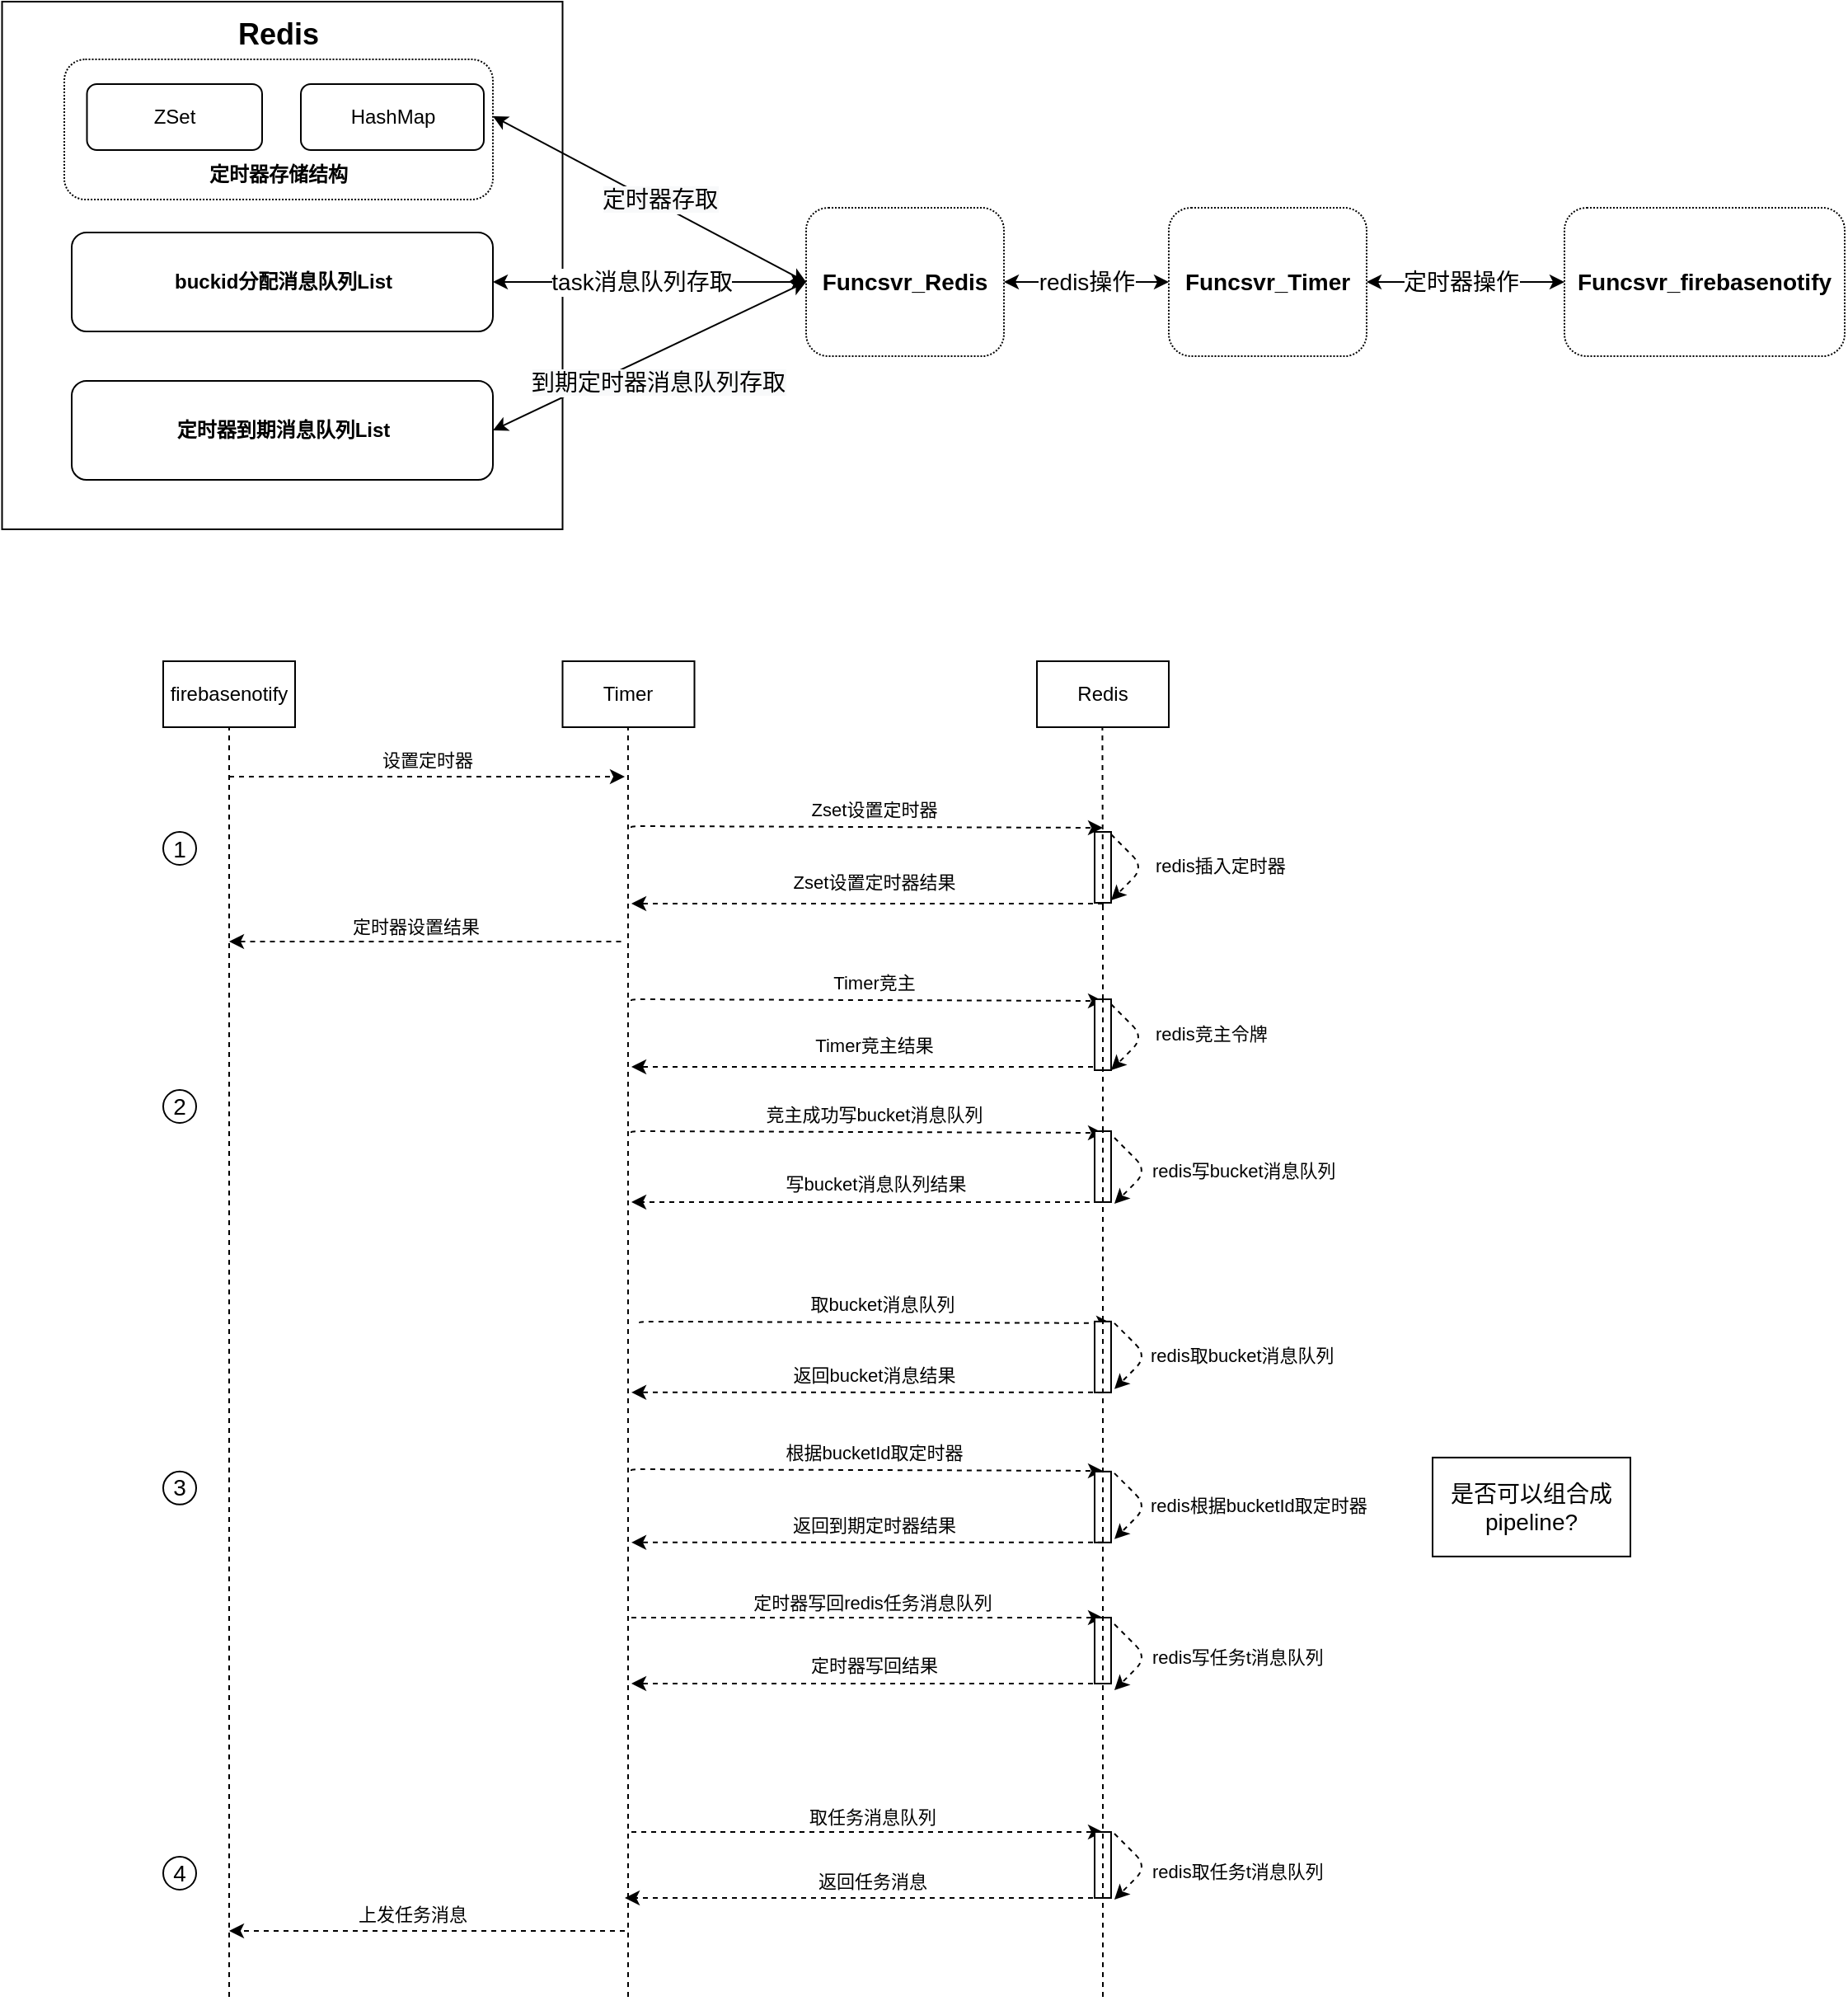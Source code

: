 <mxfile version="15.4.3" type="github" pages="4"><diagram id="rGBcGQrgIOmhusSkpEhY" name="Page-1"><mxGraphModel dx="1666" dy="2005" grid="1" gridSize="10" guides="1" tooltips="1" connect="1" arrows="1" fold="1" page="1" pageScale="1" pageWidth="827" pageHeight="1169" math="0" shadow="0"><root><mxCell id="0"/><mxCell id="1" parent="0"/><mxCell id="j9WpY-2XVAiYxq_LJWDv-1" value="" style="rounded=0;whiteSpace=wrap;html=1;" vertex="1" parent="1"><mxGeometry x="695" y="443.5" width="10" height="43" as="geometry"/></mxCell><mxCell id="TzOcwmSmpLNL7cRONvy3-11" style="edgeStyle=none;rounded=0;orthogonalLoop=1;jettySize=auto;html=1;exitX=1;exitY=0.5;exitDx=0;exitDy=0;fontSize=14;startArrow=classic;startFill=1;strokeWidth=1;" edge="1" parent="1" source="k5ek-Dyfz73bsxwR2uP5-25" target="ZYKwngdqUfYdTMZEAyLj-9"><mxGeometry relative="1" as="geometry"/></mxCell><mxCell id="TzOcwmSmpLNL7cRONvy3-13" value="定时器操作" style="edgeLabel;html=1;align=center;verticalAlign=middle;resizable=0;points=[];fontSize=14;" vertex="1" connectable="0" parent="TzOcwmSmpLNL7cRONvy3-11"><mxGeometry x="-0.287" y="3" relative="1" as="geometry"><mxPoint x="14" y="3" as="offset"/></mxGeometry></mxCell><mxCell id="k5ek-Dyfz73bsxwR2uP5-25" value="&lt;b&gt;&lt;font style=&quot;font-size: 14px&quot;&gt;Funcsvr_Timer&lt;/font&gt;&lt;/b&gt;" style="rounded=1;whiteSpace=wrap;html=1;dashed=1;dashPattern=1 1;align=center;" parent="1" vertex="1"><mxGeometry x="740" y="65" width="120" height="90" as="geometry"/></mxCell><mxCell id="k5ek-Dyfz73bsxwR2uP5-2" value="" style="rounded=0;whiteSpace=wrap;html=1;" parent="1" vertex="1"><mxGeometry x="32.25" y="-60" width="340" height="320" as="geometry"/></mxCell><mxCell id="k5ek-Dyfz73bsxwR2uP5-13" value="" style="rounded=1;whiteSpace=wrap;html=1;dashed=1;dashPattern=1 1;" parent="1" vertex="1"><mxGeometry x="70" y="-25" width="260" height="85" as="geometry"/></mxCell><mxCell id="C6_V7AmvbbiP25uf1EMG-6" value="ZSet" style="rounded=1;whiteSpace=wrap;html=1;" parent="1" vertex="1"><mxGeometry x="83.75" y="-10" width="106.25" height="40" as="geometry"/></mxCell><mxCell id="ZYKwngdqUfYdTMZEAyLj-2" value="&lt;b&gt;&lt;font style=&quot;font-size: 18px&quot;&gt;Redis&lt;/font&gt;&lt;/b&gt;" style="text;html=1;strokeColor=none;fillColor=none;align=center;verticalAlign=middle;whiteSpace=wrap;rounded=0;" vertex="1" parent="1"><mxGeometry x="170" y="-55" width="60" height="30" as="geometry"/></mxCell><mxCell id="ZYKwngdqUfYdTMZEAyLj-3" value="HashMap" style="rounded=1;whiteSpace=wrap;html=1;" vertex="1" parent="1"><mxGeometry x="213.5" y="-10" width="111" height="40" as="geometry"/></mxCell><mxCell id="TzOcwmSmpLNL7cRONvy3-5" style="edgeStyle=none;rounded=0;orthogonalLoop=1;jettySize=auto;html=1;exitX=1;exitY=0.5;exitDx=0;exitDy=0;entryX=0;entryY=0.5;entryDx=0;entryDy=0;fontSize=14;startArrow=classic;startFill=1;strokeWidth=1;" edge="1" parent="1" source="ZYKwngdqUfYdTMZEAyLj-4" target="ZYKwngdqUfYdTMZEAyLj-8"><mxGeometry relative="1" as="geometry"/></mxCell><mxCell id="TzOcwmSmpLNL7cRONvy3-6" value="task消息队列存取" style="edgeLabel;html=1;align=center;verticalAlign=middle;resizable=0;points=[];fontSize=14;" vertex="1" connectable="0" parent="TzOcwmSmpLNL7cRONvy3-5"><mxGeometry x="-0.147" y="-2" relative="1" as="geometry"><mxPoint x="9" y="-2" as="offset"/></mxGeometry></mxCell><mxCell id="ZYKwngdqUfYdTMZEAyLj-4" value="&lt;b&gt;buckid分配消息队列List&lt;/b&gt;" style="rounded=1;whiteSpace=wrap;html=1;" vertex="1" parent="1"><mxGeometry x="74.5" y="80" width="255.5" height="60" as="geometry"/></mxCell><mxCell id="ZYKwngdqUfYdTMZEAyLj-5" value="&lt;b&gt;定时器到期消息队列List&lt;/b&gt;" style="rounded=1;whiteSpace=wrap;html=1;" vertex="1" parent="1"><mxGeometry x="74.5" y="170" width="255.5" height="60" as="geometry"/></mxCell><mxCell id="ZYKwngdqUfYdTMZEAyLj-7" value="&lt;b&gt;定时器存储结构&lt;/b&gt;" style="text;html=1;strokeColor=none;fillColor=none;align=center;verticalAlign=middle;whiteSpace=wrap;rounded=0;" vertex="1" parent="1"><mxGeometry x="150" y="30" width="100" height="30" as="geometry"/></mxCell><mxCell id="TzOcwmSmpLNL7cRONvy3-10" value="" style="edgeStyle=none;rounded=0;orthogonalLoop=1;jettySize=auto;html=1;fontSize=14;startArrow=classic;startFill=1;strokeWidth=1;" edge="1" parent="1" source="ZYKwngdqUfYdTMZEAyLj-8" target="k5ek-Dyfz73bsxwR2uP5-25"><mxGeometry relative="1" as="geometry"/></mxCell><mxCell id="TzOcwmSmpLNL7cRONvy3-12" value="redis操作" style="edgeLabel;html=1;align=center;verticalAlign=middle;resizable=0;points=[];fontSize=14;" vertex="1" connectable="0" parent="TzOcwmSmpLNL7cRONvy3-10"><mxGeometry x="-0.237" y="-3" relative="1" as="geometry"><mxPoint x="12" y="-3" as="offset"/></mxGeometry></mxCell><mxCell id="ZYKwngdqUfYdTMZEAyLj-8" value="&lt;b&gt;&lt;font style=&quot;font-size: 14px&quot;&gt;Funcsvr_Redis&lt;/font&gt;&lt;/b&gt;" style="rounded=1;whiteSpace=wrap;html=1;dashed=1;dashPattern=1 1;align=center;" vertex="1" parent="1"><mxGeometry x="520" y="65" width="120" height="90" as="geometry"/></mxCell><mxCell id="ZYKwngdqUfYdTMZEAyLj-9" value="&lt;b&gt;&lt;font style=&quot;font-size: 14px&quot;&gt;&lt;font&gt;Funcsvr_&lt;/font&gt;firebasenotify&lt;/font&gt;&lt;/b&gt;" style="rounded=1;whiteSpace=wrap;html=1;dashed=1;dashPattern=1 1;align=center;" vertex="1" parent="1"><mxGeometry x="980" y="65" width="170" height="90" as="geometry"/></mxCell><mxCell id="TzOcwmSmpLNL7cRONvy3-1" value="" style="endArrow=classic;html=1;entryX=0;entryY=0.5;entryDx=0;entryDy=0;startArrow=classic;startFill=1;" edge="1" parent="1" target="ZYKwngdqUfYdTMZEAyLj-8"><mxGeometry width="50" height="50" relative="1" as="geometry"><mxPoint x="330" y="9.5" as="sourcePoint"/><mxPoint x="510" y="9.5" as="targetPoint"/></mxGeometry></mxCell><mxCell id="TzOcwmSmpLNL7cRONvy3-4" value="&lt;span style=&quot;background-color: rgb(248 , 249 , 250)&quot;&gt;定时器存取&lt;/span&gt;" style="edgeLabel;html=1;align=center;verticalAlign=middle;resizable=0;points=[];fontSize=14;" vertex="1" connectable="0" parent="TzOcwmSmpLNL7cRONvy3-1"><mxGeometry x="0.125" relative="1" as="geometry"><mxPoint x="-6" y="-6" as="offset"/></mxGeometry></mxCell><mxCell id="TzOcwmSmpLNL7cRONvy3-8" value="" style="endArrow=classic;html=1;entryX=0;entryY=0.5;entryDx=0;entryDy=0;startArrow=classic;startFill=1;" edge="1" parent="1" target="ZYKwngdqUfYdTMZEAyLj-8"><mxGeometry width="50" height="50" relative="1" as="geometry"><mxPoint x="330" y="200.0" as="sourcePoint"/><mxPoint x="520" y="300.5" as="targetPoint"/></mxGeometry></mxCell><mxCell id="TzOcwmSmpLNL7cRONvy3-9" value="&lt;span style=&quot;background-color: rgb(248 , 249 , 250)&quot;&gt;到期定时器消息队列存取&lt;/span&gt;" style="edgeLabel;html=1;align=center;verticalAlign=middle;resizable=0;points=[];fontSize=14;" vertex="1" connectable="0" parent="TzOcwmSmpLNL7cRONvy3-8"><mxGeometry x="0.125" relative="1" as="geometry"><mxPoint x="-7" y="21" as="offset"/></mxGeometry></mxCell><mxCell id="j9WpY-2XVAiYxq_LJWDv-2" value="firebasenotify" style="rounded=0;whiteSpace=wrap;html=1;" vertex="1" parent="1"><mxGeometry x="130" y="340" width="80" height="40" as="geometry"/></mxCell><mxCell id="j9WpY-2XVAiYxq_LJWDv-3" value="" style="endArrow=none;dashed=1;html=1;entryX=0.5;entryY=1;entryDx=0;entryDy=0;" edge="1" parent="1" target="j9WpY-2XVAiYxq_LJWDv-2"><mxGeometry width="50" height="50" relative="1" as="geometry"><mxPoint x="170" y="1150" as="sourcePoint"/><mxPoint x="180" y="450" as="targetPoint"/></mxGeometry></mxCell><mxCell id="j9WpY-2XVAiYxq_LJWDv-4" value="Timer" style="rounded=0;whiteSpace=wrap;html=1;" vertex="1" parent="1"><mxGeometry x="372.25" y="340" width="80" height="40" as="geometry"/></mxCell><mxCell id="j9WpY-2XVAiYxq_LJWDv-5" value="Redis" style="rounded=0;whiteSpace=wrap;html=1;" vertex="1" parent="1"><mxGeometry x="660" y="340" width="80" height="40" as="geometry"/></mxCell><mxCell id="j9WpY-2XVAiYxq_LJWDv-8" value="" style="endArrow=none;dashed=1;html=1;entryX=0.5;entryY=1;entryDx=0;entryDy=0;" edge="1" parent="1"><mxGeometry width="50" height="50" relative="1" as="geometry"><mxPoint x="412" y="1150" as="sourcePoint"/><mxPoint x="411.96" y="380" as="targetPoint"/></mxGeometry></mxCell><mxCell id="j9WpY-2XVAiYxq_LJWDv-9" value="" style="endArrow=none;dashed=1;html=1;entryX=0.5;entryY=1;entryDx=0;entryDy=0;startArrow=none;" edge="1" parent="1"><mxGeometry width="50" height="50" relative="1" as="geometry"><mxPoint x="700" y="490" as="sourcePoint"/><mxPoint x="699.71" y="380" as="targetPoint"/></mxGeometry></mxCell><mxCell id="j9WpY-2XVAiYxq_LJWDv-13" value="" style="endArrow=classic;html=1;dashed=1;" edge="1" parent="1"><mxGeometry width="50" height="50" relative="1" as="geometry"><mxPoint x="170" y="410" as="sourcePoint"/><mxPoint x="410" y="410" as="targetPoint"/></mxGeometry></mxCell><mxCell id="j9WpY-2XVAiYxq_LJWDv-14" value="设置定时器" style="edgeLabel;html=1;align=center;verticalAlign=middle;resizable=0;points=[];" vertex="1" connectable="0" parent="j9WpY-2XVAiYxq_LJWDv-13"><mxGeometry x="0.138" y="-1" relative="1" as="geometry"><mxPoint x="-17" y="-11" as="offset"/></mxGeometry></mxCell><mxCell id="j9WpY-2XVAiYxq_LJWDv-15" value="" style="endArrow=classic;html=1;dashed=1;" edge="1" parent="1"><mxGeometry width="50" height="50" relative="1" as="geometry"><mxPoint x="414" y="441" as="sourcePoint"/><mxPoint x="700" y="441" as="targetPoint"/><Array as="points"><mxPoint x="414" y="440"/></Array></mxGeometry></mxCell><mxCell id="j9WpY-2XVAiYxq_LJWDv-16" value="Zset设置定时器" style="edgeLabel;html=1;align=center;verticalAlign=middle;resizable=0;points=[];" vertex="1" connectable="0" parent="j9WpY-2XVAiYxq_LJWDv-15"><mxGeometry x="0.138" y="-1" relative="1" as="geometry"><mxPoint x="-16" y="-12" as="offset"/></mxGeometry></mxCell><mxCell id="j9WpY-2XVAiYxq_LJWDv-27" value="" style="endArrow=classic;html=1;dashed=1;" edge="1" parent="1"><mxGeometry width="50" height="50" relative="1" as="geometry"><mxPoint x="407.75" y="510" as="sourcePoint"/><mxPoint x="170" y="510" as="targetPoint"/></mxGeometry></mxCell><mxCell id="j9WpY-2XVAiYxq_LJWDv-28" value="&lt;div style=&quot;text-align: center&quot;&gt;&lt;font face=&quot;helvetica&quot;&gt;&lt;span style=&quot;font-size: 11px ; background-color: rgb(255 , 255 , 255)&quot;&gt;定时器设置结果&lt;/span&gt;&lt;/font&gt;&lt;/div&gt;" style="text;whiteSpace=wrap;html=1;" vertex="1" parent="1"><mxGeometry x="243" y="487" width="120" height="20" as="geometry"/></mxCell><mxCell id="j9WpY-2XVAiYxq_LJWDv-29" value="" style="endArrow=classic;html=1;dashed=1;" edge="1" parent="1"><mxGeometry width="50" height="50" relative="1" as="geometry"><mxPoint x="705" y="445" as="sourcePoint"/><mxPoint x="705" y="485" as="targetPoint"/><Array as="points"><mxPoint x="725" y="465"/></Array></mxGeometry></mxCell><mxCell id="j9WpY-2XVAiYxq_LJWDv-30" value="&lt;div style=&quot;text-align: center&quot;&gt;&lt;font face=&quot;helvetica&quot;&gt;&lt;span style=&quot;font-size: 11px ; background-color: rgb(255 , 255 , 255)&quot;&gt;redis插入定时器&lt;/span&gt;&lt;/font&gt;&lt;/div&gt;" style="text;whiteSpace=wrap;html=1;" vertex="1" parent="1"><mxGeometry x="730" y="450" width="120" height="30" as="geometry"/></mxCell><mxCell id="j9WpY-2XVAiYxq_LJWDv-42" value="" style="endArrow=classic;html=1;dashed=1;" edge="1" parent="1"><mxGeometry width="50" height="50" relative="1" as="geometry"><mxPoint x="700" y="487" as="sourcePoint"/><mxPoint x="414" y="487" as="targetPoint"/><Array as="points"/></mxGeometry></mxCell><mxCell id="j9WpY-2XVAiYxq_LJWDv-43" value="Zset设置定时器结果" style="edgeLabel;html=1;align=center;verticalAlign=middle;resizable=0;points=[];" vertex="1" connectable="0" parent="j9WpY-2XVAiYxq_LJWDv-42"><mxGeometry x="0.138" y="-1" relative="1" as="geometry"><mxPoint x="23" y="-12" as="offset"/></mxGeometry></mxCell><mxCell id="j9WpY-2XVAiYxq_LJWDv-46" value="" style="endArrow=none;dashed=1;html=1;entryX=0.5;entryY=1;entryDx=0;entryDy=0;startArrow=none;" edge="1" parent="1" source="j9WpY-2XVAiYxq_LJWDv-54" target="j9WpY-2XVAiYxq_LJWDv-1"><mxGeometry width="50" height="50" relative="1" as="geometry"><mxPoint x="700" y="920" as="sourcePoint"/><mxPoint x="699.71" y="380" as="targetPoint"/></mxGeometry></mxCell><mxCell id="j9WpY-2XVAiYxq_LJWDv-47" value="" style="endArrow=classic;html=1;dashed=1;" edge="1" parent="1"><mxGeometry width="50" height="50" relative="1" as="geometry"><mxPoint x="414" y="546" as="sourcePoint"/><mxPoint x="700" y="546" as="targetPoint"/><Array as="points"><mxPoint x="414" y="545"/></Array></mxGeometry></mxCell><mxCell id="j9WpY-2XVAiYxq_LJWDv-48" value="Timer竞主" style="edgeLabel;html=1;align=center;verticalAlign=middle;resizable=0;points=[];" vertex="1" connectable="0" parent="j9WpY-2XVAiYxq_LJWDv-47"><mxGeometry x="0.138" y="-1" relative="1" as="geometry"><mxPoint x="-16" y="-12" as="offset"/></mxGeometry></mxCell><mxCell id="j9WpY-2XVAiYxq_LJWDv-50" value="1" style="ellipse;whiteSpace=wrap;html=1;aspect=fixed;fontSize=14;align=center;" vertex="1" parent="1"><mxGeometry x="130" y="443.5" width="20" height="20" as="geometry"/></mxCell><mxCell id="j9WpY-2XVAiYxq_LJWDv-51" value="2" style="ellipse;whiteSpace=wrap;html=1;aspect=fixed;fontSize=14;align=center;" vertex="1" parent="1"><mxGeometry x="130" y="600" width="20" height="20" as="geometry"/></mxCell><mxCell id="j9WpY-2XVAiYxq_LJWDv-52" value="" style="endArrow=classic;html=1;dashed=1;" edge="1" parent="1"><mxGeometry width="50" height="50" relative="1" as="geometry"><mxPoint x="700" y="586" as="sourcePoint"/><mxPoint x="414" y="586" as="targetPoint"/><Array as="points"/></mxGeometry></mxCell><mxCell id="j9WpY-2XVAiYxq_LJWDv-53" value="Timer竞主结果" style="edgeLabel;html=1;align=center;verticalAlign=middle;resizable=0;points=[];" vertex="1" connectable="0" parent="j9WpY-2XVAiYxq_LJWDv-52"><mxGeometry x="0.138" y="-1" relative="1" as="geometry"><mxPoint x="23" y="-12" as="offset"/></mxGeometry></mxCell><mxCell id="j9WpY-2XVAiYxq_LJWDv-54" value="" style="rounded=0;whiteSpace=wrap;html=1;" vertex="1" parent="1"><mxGeometry x="695" y="545" width="10" height="43" as="geometry"/></mxCell><mxCell id="j9WpY-2XVAiYxq_LJWDv-55" value="" style="endArrow=none;dashed=1;html=1;entryX=0.5;entryY=0;entryDx=0;entryDy=0;startArrow=none;" edge="1" parent="1" source="j9WpY-2XVAiYxq_LJWDv-62" target="j9WpY-2XVAiYxq_LJWDv-54"><mxGeometry width="50" height="50" relative="1" as="geometry"><mxPoint x="700" y="895" as="sourcePoint"/><mxPoint x="700" y="461.5" as="targetPoint"/></mxGeometry></mxCell><mxCell id="j9WpY-2XVAiYxq_LJWDv-56" value="" style="endArrow=classic;html=1;dashed=1;" edge="1" parent="1"><mxGeometry width="50" height="50" relative="1" as="geometry"><mxPoint x="705" y="548" as="sourcePoint"/><mxPoint x="705" y="588" as="targetPoint"/><Array as="points"><mxPoint x="725" y="568"/></Array></mxGeometry></mxCell><mxCell id="j9WpY-2XVAiYxq_LJWDv-57" value="&lt;div style=&quot;text-align: center&quot;&gt;&lt;font face=&quot;helvetica&quot;&gt;&lt;span style=&quot;font-size: 11px ; background-color: rgb(255 , 255 , 255)&quot;&gt;redis竞主令牌&lt;/span&gt;&lt;/font&gt;&lt;/div&gt;" style="text;whiteSpace=wrap;html=1;" vertex="1" parent="1"><mxGeometry x="730" y="551.5" width="120" height="30" as="geometry"/></mxCell><mxCell id="j9WpY-2XVAiYxq_LJWDv-58" value="" style="endArrow=classic;html=1;dashed=1;" edge="1" parent="1"><mxGeometry width="50" height="50" relative="1" as="geometry"><mxPoint x="414" y="626" as="sourcePoint"/><mxPoint x="700" y="626" as="targetPoint"/><Array as="points"><mxPoint x="414" y="625"/></Array></mxGeometry></mxCell><mxCell id="j9WpY-2XVAiYxq_LJWDv-59" value="竞主成功写bucket消息队列" style="edgeLabel;html=1;align=center;verticalAlign=middle;resizable=0;points=[];" vertex="1" connectable="0" parent="j9WpY-2XVAiYxq_LJWDv-58"><mxGeometry x="0.138" y="-1" relative="1" as="geometry"><mxPoint x="-16" y="-12" as="offset"/></mxGeometry></mxCell><mxCell id="j9WpY-2XVAiYxq_LJWDv-60" value="" style="endArrow=classic;html=1;dashed=1;" edge="1" parent="1"><mxGeometry width="50" height="50" relative="1" as="geometry"><mxPoint x="704" y="668" as="sourcePoint"/><mxPoint x="414" y="668" as="targetPoint"/><Array as="points"/></mxGeometry></mxCell><mxCell id="j9WpY-2XVAiYxq_LJWDv-61" value="写bucket消息队列结果" style="edgeLabel;html=1;align=center;verticalAlign=middle;resizable=0;points=[];" vertex="1" connectable="0" parent="j9WpY-2XVAiYxq_LJWDv-60"><mxGeometry x="0.138" y="-1" relative="1" as="geometry"><mxPoint x="23" y="-10" as="offset"/></mxGeometry></mxCell><mxCell id="j9WpY-2XVAiYxq_LJWDv-62" value="" style="rounded=0;whiteSpace=wrap;html=1;" vertex="1" parent="1"><mxGeometry x="695" y="625" width="10" height="43" as="geometry"/></mxCell><mxCell id="j9WpY-2XVAiYxq_LJWDv-63" value="" style="endArrow=none;dashed=1;html=1;entryX=0.5;entryY=0;entryDx=0;entryDy=0;startArrow=none;" edge="1" parent="1" target="j9WpY-2XVAiYxq_LJWDv-62"><mxGeometry width="50" height="50" relative="1" as="geometry"><mxPoint x="700" y="740" as="sourcePoint"/><mxPoint x="700" y="570" as="targetPoint"/></mxGeometry></mxCell><mxCell id="j9WpY-2XVAiYxq_LJWDv-64" value="" style="endArrow=classic;html=1;dashed=1;" edge="1" parent="1"><mxGeometry width="50" height="50" relative="1" as="geometry"><mxPoint x="707" y="629" as="sourcePoint"/><mxPoint x="707" y="669" as="targetPoint"/><Array as="points"><mxPoint x="727" y="649"/></Array></mxGeometry></mxCell><mxCell id="j9WpY-2XVAiYxq_LJWDv-65" value="&lt;div style=&quot;text-align: center&quot;&gt;&lt;font face=&quot;helvetica&quot;&gt;&lt;span style=&quot;font-size: 11px ; background-color: rgb(255 , 255 , 255)&quot;&gt;redis写bucket消息队列&lt;/span&gt;&lt;/font&gt;&lt;/div&gt;" style="text;whiteSpace=wrap;html=1;" vertex="1" parent="1"><mxGeometry x="728" y="635" width="180" height="30" as="geometry"/></mxCell><mxCell id="j9WpY-2XVAiYxq_LJWDv-69" value="" style="endArrow=classic;html=1;dashed=1;" edge="1" parent="1"><mxGeometry width="50" height="50" relative="1" as="geometry"><mxPoint x="419" y="741.43" as="sourcePoint"/><mxPoint x="705" y="741.43" as="targetPoint"/><Array as="points"><mxPoint x="419" y="740.43"/></Array></mxGeometry></mxCell><mxCell id="j9WpY-2XVAiYxq_LJWDv-70" value="取bucket消息队列" style="edgeLabel;html=1;align=center;verticalAlign=middle;resizable=0;points=[];" vertex="1" connectable="0" parent="j9WpY-2XVAiYxq_LJWDv-69"><mxGeometry x="0.138" y="-1" relative="1" as="geometry"><mxPoint x="-16" y="-12" as="offset"/></mxGeometry></mxCell><mxCell id="j9WpY-2XVAiYxq_LJWDv-71" value="" style="endArrow=classic;html=1;dashed=1;" edge="1" parent="1"><mxGeometry width="50" height="50" relative="1" as="geometry"><mxPoint x="700" y="783.43" as="sourcePoint"/><mxPoint x="414" y="783.43" as="targetPoint"/><Array as="points"/></mxGeometry></mxCell><mxCell id="j9WpY-2XVAiYxq_LJWDv-72" value="返回bucket消息结果" style="edgeLabel;html=1;align=center;verticalAlign=middle;resizable=0;points=[];" vertex="1" connectable="0" parent="j9WpY-2XVAiYxq_LJWDv-71"><mxGeometry x="0.138" y="-1" relative="1" as="geometry"><mxPoint x="23" y="-10" as="offset"/></mxGeometry></mxCell><mxCell id="j9WpY-2XVAiYxq_LJWDv-73" value="" style="rounded=0;whiteSpace=wrap;html=1;" vertex="1" parent="1"><mxGeometry x="695" y="740.43" width="10" height="43" as="geometry"/></mxCell><mxCell id="j9WpY-2XVAiYxq_LJWDv-75" value="" style="endArrow=classic;html=1;dashed=1;" edge="1" parent="1"><mxGeometry width="50" height="50" relative="1" as="geometry"><mxPoint x="707" y="741.43" as="sourcePoint"/><mxPoint x="707" y="781.43" as="targetPoint"/><Array as="points"><mxPoint x="727" y="761.43"/></Array></mxGeometry></mxCell><mxCell id="j9WpY-2XVAiYxq_LJWDv-76" value="&lt;div style=&quot;text-align: center&quot;&gt;&lt;font face=&quot;helvetica&quot;&gt;&lt;span style=&quot;font-size: 11px ; background-color: rgb(255 , 255 , 255)&quot;&gt;redis取bucket消息队列&lt;/span&gt;&lt;/font&gt;&lt;/div&gt;" style="text;whiteSpace=wrap;html=1;" vertex="1" parent="1"><mxGeometry x="727" y="746.93" width="180" height="30" as="geometry"/></mxCell><mxCell id="j9WpY-2XVAiYxq_LJWDv-77" value="" style="endArrow=classic;html=1;dashed=1;" edge="1" parent="1"><mxGeometry width="50" height="50" relative="1" as="geometry"><mxPoint x="414" y="831.0" as="sourcePoint"/><mxPoint x="700" y="831.0" as="targetPoint"/><Array as="points"><mxPoint x="414" y="830"/></Array></mxGeometry></mxCell><mxCell id="j9WpY-2XVAiYxq_LJWDv-78" value="根据bucketId取定时器" style="edgeLabel;html=1;align=center;verticalAlign=middle;resizable=0;points=[];" vertex="1" connectable="0" parent="j9WpY-2XVAiYxq_LJWDv-77"><mxGeometry x="0.138" y="-1" relative="1" as="geometry"><mxPoint x="-16" y="-12" as="offset"/></mxGeometry></mxCell><mxCell id="j9WpY-2XVAiYxq_LJWDv-79" value="" style="rounded=0;whiteSpace=wrap;html=1;" vertex="1" parent="1"><mxGeometry x="695" y="831.43" width="10" height="43" as="geometry"/></mxCell><mxCell id="j9WpY-2XVAiYxq_LJWDv-80" value="" style="endArrow=classic;html=1;dashed=1;" edge="1" parent="1"><mxGeometry width="50" height="50" relative="1" as="geometry"><mxPoint x="707" y="832.43" as="sourcePoint"/><mxPoint x="707" y="872.43" as="targetPoint"/><Array as="points"><mxPoint x="727" y="852.43"/></Array></mxGeometry></mxCell><mxCell id="j9WpY-2XVAiYxq_LJWDv-81" value="&lt;div style=&quot;text-align: center&quot;&gt;&lt;font face=&quot;helvetica&quot;&gt;&lt;span style=&quot;font-size: 11px ; background-color: rgb(255 , 255 , 255)&quot;&gt;redis根据bucketId取定时器&lt;/span&gt;&lt;/font&gt;&lt;/div&gt;" style="text;whiteSpace=wrap;html=1;" vertex="1" parent="1"><mxGeometry x="727" y="837.93" width="180" height="30" as="geometry"/></mxCell><mxCell id="j9WpY-2XVAiYxq_LJWDv-82" value="" style="endArrow=classic;html=1;dashed=1;" edge="1" parent="1"><mxGeometry width="50" height="50" relative="1" as="geometry"><mxPoint x="700" y="874.43" as="sourcePoint"/><mxPoint x="414" y="874.43" as="targetPoint"/><Array as="points"/></mxGeometry></mxCell><mxCell id="j9WpY-2XVAiYxq_LJWDv-83" value="返回到期定时器结果" style="edgeLabel;html=1;align=center;verticalAlign=middle;resizable=0;points=[];" vertex="1" connectable="0" parent="j9WpY-2XVAiYxq_LJWDv-82"><mxGeometry x="0.138" y="-1" relative="1" as="geometry"><mxPoint x="23" y="-10" as="offset"/></mxGeometry></mxCell><mxCell id="j9WpY-2XVAiYxq_LJWDv-84" value="" style="endArrow=classic;html=1;dashed=1;" edge="1" parent="1"><mxGeometry width="50" height="50" relative="1" as="geometry"><mxPoint x="414" y="920" as="sourcePoint"/><mxPoint x="700" y="920" as="targetPoint"/><Array as="points"/></mxGeometry></mxCell><mxCell id="j9WpY-2XVAiYxq_LJWDv-85" value="定时器写回redis任务消息队列" style="edgeLabel;html=1;align=center;verticalAlign=middle;resizable=0;points=[];" vertex="1" connectable="0" parent="j9WpY-2XVAiYxq_LJWDv-84"><mxGeometry x="0.138" y="-1" relative="1" as="geometry"><mxPoint x="-17" y="-10" as="offset"/></mxGeometry></mxCell><mxCell id="j9WpY-2XVAiYxq_LJWDv-86" value="" style="endArrow=classic;html=1;dashed=1;" edge="1" parent="1"><mxGeometry width="50" height="50" relative="1" as="geometry"><mxPoint x="700" y="960" as="sourcePoint"/><mxPoint x="414" y="960" as="targetPoint"/><Array as="points"/></mxGeometry></mxCell><mxCell id="j9WpY-2XVAiYxq_LJWDv-87" value="定时器写回结果" style="edgeLabel;html=1;align=center;verticalAlign=middle;resizable=0;points=[];" vertex="1" connectable="0" parent="j9WpY-2XVAiYxq_LJWDv-86"><mxGeometry x="0.138" y="-1" relative="1" as="geometry"><mxPoint x="23" y="-10" as="offset"/></mxGeometry></mxCell><mxCell id="j9WpY-2XVAiYxq_LJWDv-88" value="" style="rounded=0;whiteSpace=wrap;html=1;" vertex="1" parent="1"><mxGeometry x="695" y="920" width="10" height="40" as="geometry"/></mxCell><mxCell id="j9WpY-2XVAiYxq_LJWDv-89" value="" style="endArrow=classic;html=1;dashed=1;" edge="1" parent="1"><mxGeometry width="50" height="50" relative="1" as="geometry"><mxPoint x="707" y="924" as="sourcePoint"/><mxPoint x="707" y="964" as="targetPoint"/><Array as="points"><mxPoint x="727" y="944"/></Array></mxGeometry></mxCell><mxCell id="j9WpY-2XVAiYxq_LJWDv-90" value="&lt;div style=&quot;text-align: center&quot;&gt;&lt;font face=&quot;helvetica&quot;&gt;&lt;span style=&quot;font-size: 11px ; background-color: rgb(255 , 255 , 255)&quot;&gt;redis写任务t消息队列&lt;/span&gt;&lt;/font&gt;&lt;/div&gt;" style="text;whiteSpace=wrap;html=1;" vertex="1" parent="1"><mxGeometry x="728" y="930" width="180" height="30" as="geometry"/></mxCell><mxCell id="j9WpY-2XVAiYxq_LJWDv-91" value="3" style="ellipse;whiteSpace=wrap;html=1;aspect=fixed;fontSize=14;align=center;" vertex="1" parent="1"><mxGeometry x="130" y="831.43" width="20" height="20" as="geometry"/></mxCell><mxCell id="j9WpY-2XVAiYxq_LJWDv-92" value="" style="endArrow=classic;html=1;dashed=1;" edge="1" parent="1"><mxGeometry width="50" height="50" relative="1" as="geometry"><mxPoint x="414" y="1050" as="sourcePoint"/><mxPoint x="700" y="1050" as="targetPoint"/><Array as="points"/></mxGeometry></mxCell><mxCell id="j9WpY-2XVAiYxq_LJWDv-93" value="取任务消息队列" style="edgeLabel;html=1;align=center;verticalAlign=middle;resizable=0;points=[];" vertex="1" connectable="0" parent="j9WpY-2XVAiYxq_LJWDv-92"><mxGeometry x="0.138" y="-1" relative="1" as="geometry"><mxPoint x="-17" y="-10" as="offset"/></mxGeometry></mxCell><mxCell id="j9WpY-2XVAiYxq_LJWDv-94" value="" style="rounded=0;whiteSpace=wrap;html=1;" vertex="1" parent="1"><mxGeometry x="695" y="1050" width="10" height="40" as="geometry"/></mxCell><mxCell id="j9WpY-2XVAiYxq_LJWDv-95" value="" style="endArrow=classic;html=1;dashed=1;" edge="1" parent="1"><mxGeometry width="50" height="50" relative="1" as="geometry"><mxPoint x="707" y="1051" as="sourcePoint"/><mxPoint x="707" y="1091" as="targetPoint"/><Array as="points"><mxPoint x="727" y="1071"/></Array></mxGeometry></mxCell><mxCell id="j9WpY-2XVAiYxq_LJWDv-96" value="&lt;div style=&quot;text-align: center&quot;&gt;&lt;font face=&quot;helvetica&quot;&gt;&lt;span style=&quot;font-size: 11px ; background-color: rgb(255 , 255 , 255)&quot;&gt;redis取任务t消息队列&lt;/span&gt;&lt;/font&gt;&lt;/div&gt;" style="text;whiteSpace=wrap;html=1;" vertex="1" parent="1"><mxGeometry x="728" y="1060" width="180" height="30" as="geometry"/></mxCell><mxCell id="j9WpY-2XVAiYxq_LJWDv-74" value="" style="endArrow=none;dashed=1;html=1;" edge="1" parent="1"><mxGeometry width="50" height="50" relative="1" as="geometry"><mxPoint x="700" y="1150" as="sourcePoint"/><mxPoint x="700" y="740" as="targetPoint"/></mxGeometry></mxCell><mxCell id="j9WpY-2XVAiYxq_LJWDv-97" value="" style="endArrow=classic;html=1;dashed=1;" edge="1" parent="1"><mxGeometry width="50" height="50" relative="1" as="geometry"><mxPoint x="700" y="1090" as="sourcePoint"/><mxPoint x="410" y="1090" as="targetPoint"/><Array as="points"/></mxGeometry></mxCell><mxCell id="j9WpY-2XVAiYxq_LJWDv-98" value="返回任务消息" style="edgeLabel;html=1;align=center;verticalAlign=middle;resizable=0;points=[];" vertex="1" connectable="0" parent="j9WpY-2XVAiYxq_LJWDv-97"><mxGeometry x="0.138" y="-1" relative="1" as="geometry"><mxPoint x="25" y="-9" as="offset"/></mxGeometry></mxCell><mxCell id="j9WpY-2XVAiYxq_LJWDv-99" value="" style="endArrow=classic;html=1;dashed=1;" edge="1" parent="1"><mxGeometry width="50" height="50" relative="1" as="geometry"><mxPoint x="410" y="1110" as="sourcePoint"/><mxPoint x="170" y="1110" as="targetPoint"/><Array as="points"/></mxGeometry></mxCell><mxCell id="j9WpY-2XVAiYxq_LJWDv-100" value="上发任务消息" style="edgeLabel;html=1;align=center;verticalAlign=middle;resizable=0;points=[];" vertex="1" connectable="0" parent="j9WpY-2XVAiYxq_LJWDv-99"><mxGeometry x="0.138" y="-1" relative="1" as="geometry"><mxPoint x="7" y="-9" as="offset"/></mxGeometry></mxCell><mxCell id="j9WpY-2XVAiYxq_LJWDv-101" value="4" style="ellipse;whiteSpace=wrap;html=1;aspect=fixed;fontSize=14;align=center;" vertex="1" parent="1"><mxGeometry x="130" y="1065" width="20" height="20" as="geometry"/></mxCell><mxCell id="j9WpY-2XVAiYxq_LJWDv-102" value="是否可以组合成pipeline?" style="rounded=0;whiteSpace=wrap;html=1;fontSize=14;align=center;" vertex="1" parent="1"><mxGeometry x="900" y="822.93" width="120" height="60" as="geometry"/></mxCell></root></mxGraphModel></diagram><diagram id="PEmC2TodR-nV4UOQX9Rt" name="Page-2"><mxGraphModel dx="1999" dy="1003" grid="1" gridSize="10" guides="1" tooltips="1" connect="1" arrows="1" fold="1" page="1" pageScale="1" pageWidth="827" pageHeight="1169" math="0" shadow="0"><root><mxCell id="Zp6BvYDC10Cf_odQc7yV-0"/><mxCell id="Zp6BvYDC10Cf_odQc7yV-1" parent="Zp6BvYDC10Cf_odQc7yV-0"/><mxCell id="1OiYyYrqQoFwXktijt6X-0" value="IDCRecomSvr" style="rounded=1;whiteSpace=wrap;html=1;dashed=1;dashPattern=1 1;" parent="Zp6BvYDC10Cf_odQc7yV-1" vertex="1"><mxGeometry x="340" y="490" width="120" height="70" as="geometry"/></mxCell><mxCell id="yJ574j1U2tbg6r-kMJlQ-0" value="zoneSvr" style="rounded=1;whiteSpace=wrap;html=1;dashed=1;dashPattern=1 1;" parent="Zp6BvYDC10Cf_odQc7yV-1" vertex="1"><mxGeometry x="60" y="495" width="120" height="60" as="geometry"/></mxCell></root></mxGraphModel></diagram><diagram id="optCAK0S5QUkbKN9IXHf" name="Page-3"><mxGraphModel dx="1999" dy="1003" grid="1" gridSize="10" guides="1" tooltips="1" connect="1" arrows="1" fold="1" page="1" pageScale="1" pageWidth="827" pageHeight="1169" math="0" shadow="0"><root><mxCell id="Ee4rW0pa1NIke4W-k74a-0"/><mxCell id="Ee4rW0pa1NIke4W-k74a-1" parent="Ee4rW0pa1NIke4W-k74a-0"/><mxCell id="Ee4rW0pa1NIke4W-k74a-42" value="" style="rounded=0;whiteSpace=wrap;html=1;" parent="Ee4rW0pa1NIke4W-k74a-1" vertex="1"><mxGeometry x="620" y="487" width="10" height="43" as="geometry"/></mxCell><mxCell id="Ee4rW0pa1NIke4W-k74a-2" value="Client" style="rounded=0;whiteSpace=wrap;html=1;" parent="Ee4rW0pa1NIke4W-k74a-1" vertex="1"><mxGeometry x="30" y="230" width="80" height="40" as="geometry"/></mxCell><mxCell id="Ee4rW0pa1NIke4W-k74a-3" value="" style="endArrow=none;dashed=1;html=1;entryX=0.5;entryY=1;entryDx=0;entryDy=0;" parent="Ee4rW0pa1NIke4W-k74a-1" target="Ee4rW0pa1NIke4W-k74a-2" edge="1"><mxGeometry width="50" height="50" relative="1" as="geometry"><mxPoint x="70" y="700" as="sourcePoint"/><mxPoint x="80" y="340" as="targetPoint"/></mxGeometry></mxCell><mxCell id="Ee4rW0pa1NIke4W-k74a-4" value="SpeedSvr" style="rounded=0;whiteSpace=wrap;html=1;" parent="Ee4rW0pa1NIke4W-k74a-1" vertex="1"><mxGeometry x="170" y="230" width="80" height="40" as="geometry"/></mxCell><mxCell id="Ee4rW0pa1NIke4W-k74a-6" value="ZoneSvr" style="rounded=0;whiteSpace=wrap;html=1;" parent="Ee4rW0pa1NIke4W-k74a-1" vertex="1"><mxGeometry x="310" y="230" width="80" height="40" as="geometry"/></mxCell><mxCell id="Ee4rW0pa1NIke4W-k74a-7" value="IDCRecomSvr" style="rounded=0;whiteSpace=wrap;html=1;" parent="Ee4rW0pa1NIke4W-k74a-1" vertex="1"><mxGeometry x="440" y="230" width="90" height="40" as="geometry"/></mxCell><mxCell id="Ee4rW0pa1NIke4W-k74a-8" value="MatchMgr" style="rounded=0;whiteSpace=wrap;html=1;" parent="Ee4rW0pa1NIke4W-k74a-1" vertex="1"><mxGeometry x="580" y="230" width="90" height="40" as="geometry"/></mxCell><mxCell id="Ee4rW0pa1NIke4W-k74a-9" value="" style="endArrow=none;dashed=1;html=1;entryX=0.5;entryY=1;entryDx=0;entryDy=0;" parent="Ee4rW0pa1NIke4W-k74a-1" edge="1"><mxGeometry width="50" height="50" relative="1" as="geometry"><mxPoint x="210" y="700" as="sourcePoint"/><mxPoint x="209.71" y="270" as="targetPoint"/></mxGeometry></mxCell><mxCell id="Ee4rW0pa1NIke4W-k74a-10" value="" style="endArrow=none;dashed=1;html=1;entryX=0.5;entryY=1;entryDx=0;entryDy=0;" parent="Ee4rW0pa1NIke4W-k74a-1" edge="1"><mxGeometry width="50" height="50" relative="1" as="geometry"><mxPoint x="350" y="700" as="sourcePoint"/><mxPoint x="349.71" y="270" as="targetPoint"/></mxGeometry></mxCell><mxCell id="Ee4rW0pa1NIke4W-k74a-11" value="" style="endArrow=none;dashed=1;html=1;entryX=0.5;entryY=1;entryDx=0;entryDy=0;" parent="Ee4rW0pa1NIke4W-k74a-1" edge="1"><mxGeometry width="50" height="50" relative="1" as="geometry"><mxPoint x="485" y="700" as="sourcePoint"/><mxPoint x="484.71" y="270" as="targetPoint"/></mxGeometry></mxCell><mxCell id="Ee4rW0pa1NIke4W-k74a-13" value="" style="endArrow=classic;html=1;" parent="Ee4rW0pa1NIke4W-k74a-1" edge="1"><mxGeometry width="50" height="50" relative="1" as="geometry"><mxPoint x="70" y="330" as="sourcePoint"/><mxPoint x="210" y="330" as="targetPoint"/></mxGeometry></mxCell><mxCell id="Ee4rW0pa1NIke4W-k74a-14" value="测速" style="text;html=1;align=center;verticalAlign=middle;resizable=0;points=[];autosize=1;strokeColor=none;fillColor=none;" parent="Ee4rW0pa1NIke4W-k74a-1" vertex="1"><mxGeometry x="120" y="310" width="40" height="20" as="geometry"/></mxCell><mxCell id="Ee4rW0pa1NIke4W-k74a-15" value="" style="endArrow=classic;html=1;dashed=1;" parent="Ee4rW0pa1NIke4W-k74a-1" edge="1"><mxGeometry width="50" height="50" relative="1" as="geometry"><mxPoint x="350" y="300" as="sourcePoint"/><mxPoint x="70" y="300" as="targetPoint"/></mxGeometry></mxCell><mxCell id="Ee4rW0pa1NIke4W-k74a-16" value="CS_CMD_GET_NET_TEST_INFO" style="edgeLabel;html=1;align=center;verticalAlign=middle;resizable=0;points=[];" parent="Ee4rW0pa1NIke4W-k74a-15" vertex="1" connectable="0"><mxGeometry x="0.138" y="-1" relative="1" as="geometry"><mxPoint x="19" y="-9" as="offset"/></mxGeometry></mxCell><mxCell id="Ee4rW0pa1NIke4W-k74a-17" value="" style="endArrow=classic;html=1;dashed=1;" parent="Ee4rW0pa1NIke4W-k74a-1" edge="1"><mxGeometry width="50" height="50" relative="1" as="geometry"><mxPoint x="350" y="370" as="sourcePoint"/><mxPoint x="350" y="370" as="targetPoint"/><Array as="points"><mxPoint x="70" y="370"/></Array></mxGeometry></mxCell><mxCell id="Ee4rW0pa1NIke4W-k74a-18" value="CS_CMD_UPLOAD_NET_TEST_RESULT" style="edgeLabel;html=1;align=center;verticalAlign=middle;resizable=0;points=[];" parent="Ee4rW0pa1NIke4W-k74a-17" vertex="1" connectable="0"><mxGeometry x="0.138" y="-1" relative="1" as="geometry"><mxPoint x="111" y="-11" as="offset"/></mxGeometry></mxCell><mxCell id="Ee4rW0pa1NIke4W-k74a-21" value="" style="endArrow=classic;html=1;" parent="Ee4rW0pa1NIke4W-k74a-1" edge="1"><mxGeometry width="50" height="50" relative="1" as="geometry"><mxPoint x="349" y="390" as="sourcePoint"/><mxPoint x="479" y="390" as="targetPoint"/></mxGeometry></mxCell><mxCell id="Ee4rW0pa1NIke4W-k74a-22" value="&lt;span style=&quot;color: rgb(0 , 0 , 0) ; font-family: &amp;#34;helvetica&amp;#34; ; font-size: 12px ; font-style: normal ; font-weight: 400 ; letter-spacing: normal ; text-align: center ; text-indent: 0px ; text-transform: none ; word-spacing: 0px ; background-color: rgb(248 , 249 , 250) ; display: inline ; float: none&quot;&gt;更新ping信息&lt;/span&gt;" style="text;whiteSpace=wrap;html=1;" parent="Ee4rW0pa1NIke4W-k74a-1" vertex="1"><mxGeometry x="373" y="366" width="101" height="20" as="geometry"/></mxCell><mxCell id="Ee4rW0pa1NIke4W-k74a-23" value="" style="endArrow=classic;html=1;" parent="Ee4rW0pa1NIke4W-k74a-1" edge="1"><mxGeometry width="50" height="50" relative="1" as="geometry"><mxPoint x="350" y="460" as="sourcePoint"/><mxPoint x="350" y="460" as="targetPoint"/><Array as="points"><mxPoint x="70" y="460"/></Array></mxGeometry></mxCell><mxCell id="Ee4rW0pa1NIke4W-k74a-24" value="CS_CMD_MATCH_ROOM_CREATE" style="edgeLabel;html=1;align=center;verticalAlign=middle;resizable=0;points=[];" parent="Ee4rW0pa1NIke4W-k74a-23" vertex="1" connectable="0"><mxGeometry x="0.138" y="-1" relative="1" as="geometry"><mxPoint x="101" y="-11" as="offset"/></mxGeometry></mxCell><mxCell id="Ee4rW0pa1NIke4W-k74a-25" value="" style="endArrow=classic;html=1;dashed=1;" parent="Ee4rW0pa1NIke4W-k74a-1" edge="1"><mxGeometry width="50" height="50" relative="1" as="geometry"><mxPoint x="479" y="430" as="sourcePoint"/><mxPoint x="349" y="430" as="targetPoint"/></mxGeometry></mxCell><mxCell id="Ee4rW0pa1NIke4W-k74a-26" value="&lt;div style=&quot;text-align: center&quot;&gt;&lt;span&gt;&lt;font face=&quot;helvetica&quot;&gt;IDC序列及权重&lt;/font&gt;&lt;/span&gt;&lt;/div&gt;" style="text;whiteSpace=wrap;html=1;" parent="Ee4rW0pa1NIke4W-k74a-1" vertex="1"><mxGeometry x="372" y="407" width="101" height="20" as="geometry"/></mxCell><mxCell id="Ee4rW0pa1NIke4W-k74a-28" value="" style="endArrow=classic;html=1;" parent="Ee4rW0pa1NIke4W-k74a-1" edge="1"><mxGeometry width="50" height="50" relative="1" as="geometry"><mxPoint x="350" y="490" as="sourcePoint"/><mxPoint x="620" y="490" as="targetPoint"/></mxGeometry></mxCell><mxCell id="Ee4rW0pa1NIke4W-k74a-29" value="&lt;span style=&quot;color: rgb(0 , 0 , 0) ; font-family: &amp;#34;helvetica&amp;#34; ; font-size: 11px ; font-style: normal ; font-weight: 400 ; letter-spacing: normal ; text-align: center ; text-indent: 0px ; text-transform: none ; word-spacing: 0px ; background-color: rgb(255 , 255 , 255) ; display: inline ; float: none&quot;&gt;SS_CMD_MATCH_ROOM_CREATE&lt;/span&gt;" style="text;whiteSpace=wrap;html=1;" parent="Ee4rW0pa1NIke4W-k74a-1" vertex="1"><mxGeometry x="380" y="467" width="220" height="20" as="geometry"/></mxCell><mxCell id="Ee4rW0pa1NIke4W-k74a-30" value="" style="endArrow=classic;html=1;dashed=1;" parent="Ee4rW0pa1NIke4W-k74a-1" edge="1"><mxGeometry width="50" height="50" relative="1" as="geometry"><mxPoint x="620" y="530" as="sourcePoint"/><mxPoint x="350" y="530" as="targetPoint"/></mxGeometry></mxCell><mxCell id="Ee4rW0pa1NIke4W-k74a-31" value="&lt;span style=&quot;color: rgb(0 , 0 , 0) ; font-family: &amp;#34;helvetica&amp;#34; ; font-size: 11px ; font-style: normal ; font-weight: 400 ; letter-spacing: normal ; text-align: center ; text-indent: 0px ; text-transform: none ; word-spacing: 0px ; background-color: rgb(255 , 255 , 255) ; display: inline ; float: none&quot;&gt;SS_CMD_MATCH_ROOM_CREATE&lt;/span&gt;" style="text;whiteSpace=wrap;html=1;" parent="Ee4rW0pa1NIke4W-k74a-1" vertex="1"><mxGeometry x="382" y="508" width="220" height="20" as="geometry"/></mxCell><mxCell id="Ee4rW0pa1NIke4W-k74a-33" value="" style="endArrow=classic;html=1;dashed=1;" parent="Ee4rW0pa1NIke4W-k74a-1" edge="1"><mxGeometry width="50" height="50" relative="1" as="geometry"><mxPoint x="350" y="550" as="sourcePoint"/><mxPoint x="70" y="550" as="targetPoint"/></mxGeometry></mxCell><mxCell id="Ee4rW0pa1NIke4W-k74a-34" value="&lt;div style=&quot;text-align: center&quot;&gt;&lt;font face=&quot;helvetica&quot;&gt;&lt;span style=&quot;font-size: 11px ; background-color: rgb(255 , 255 , 255)&quot;&gt;CS_CMD_MATCH_ROOM_CREATE&lt;/span&gt;&lt;/font&gt;&lt;/div&gt;" style="text;whiteSpace=wrap;html=1;" parent="Ee4rW0pa1NIke4W-k74a-1" vertex="1"><mxGeometry x="110" y="528" width="220" height="20" as="geometry"/></mxCell><mxCell id="Ee4rW0pa1NIke4W-k74a-39" value="" style="endArrow=classic;html=1;dashed=1;" parent="Ee4rW0pa1NIke4W-k74a-1" edge="1"><mxGeometry width="50" height="50" relative="1" as="geometry"><mxPoint x="630" y="490" as="sourcePoint"/><mxPoint x="630" y="530" as="targetPoint"/><Array as="points"><mxPoint x="650" y="510"/></Array></mxGeometry></mxCell><mxCell id="Ee4rW0pa1NIke4W-k74a-40" value="&lt;div style=&quot;text-align: center&quot;&gt;&lt;font face=&quot;helvetica&quot;&gt;&lt;span style=&quot;font-size: 11px ; background-color: rgb(255 , 255 , 255)&quot;&gt;使用新的IDC序列匹配&lt;/span&gt;&lt;/font&gt;&lt;/div&gt;" style="text;whiteSpace=wrap;html=1;" parent="Ee4rW0pa1NIke4W-k74a-1" vertex="1"><mxGeometry x="650" y="498" width="120" height="30" as="geometry"/></mxCell><mxCell id="Ee4rW0pa1NIke4W-k74a-12" value="" style="endArrow=none;dashed=1;html=1;entryX=0.5;entryY=1;entryDx=0;entryDy=0;startArrow=none;" parent="Ee4rW0pa1NIke4W-k74a-1" edge="1"><mxGeometry width="50" height="50" relative="1" as="geometry"><mxPoint x="625" y="540" as="sourcePoint"/><mxPoint x="624.71" y="270" as="targetPoint"/></mxGeometry></mxCell><mxCell id="Ee4rW0pa1NIke4W-k74a-44" value="" style="endArrow=classic;html=1;" parent="Ee4rW0pa1NIke4W-k74a-1" edge="1"><mxGeometry width="50" height="50" relative="1" as="geometry"><mxPoint x="70" y="600" as="sourcePoint"/><mxPoint x="350" y="600" as="targetPoint"/></mxGeometry></mxCell><mxCell id="Ee4rW0pa1NIke4W-k74a-45" value="&lt;div style=&quot;text-align: center&quot;&gt;&lt;font face=&quot;helvetica&quot;&gt;&lt;span style=&quot;font-size: 11px ; background-color: rgb(255 , 255 , 255)&quot;&gt;CS_CMD_MATCH_ROOM_START&lt;/span&gt;&lt;/font&gt;&lt;/div&gt;" style="text;whiteSpace=wrap;html=1;" parent="Ee4rW0pa1NIke4W-k74a-1" vertex="1"><mxGeometry x="110" y="578" width="220" height="20" as="geometry"/></mxCell><mxCell id="Ee4rW0pa1NIke4W-k74a-46" value="" style="endArrow=classic;html=1;" parent="Ee4rW0pa1NIke4W-k74a-1" edge="1"><mxGeometry width="50" height="50" relative="1" as="geometry"><mxPoint x="352" y="620" as="sourcePoint"/><mxPoint x="620" y="620" as="targetPoint"/></mxGeometry></mxCell><mxCell id="Ee4rW0pa1NIke4W-k74a-47" value="&lt;div style=&quot;text-align: center&quot;&gt;&lt;font face=&quot;helvetica&quot;&gt;&lt;span style=&quot;font-size: 11px ; background-color: rgb(255 , 255 , 255)&quot;&gt;SS_CMD_MATCH_ROOM_START&lt;/span&gt;&lt;/font&gt;&lt;/div&gt;" style="text;whiteSpace=wrap;html=1;" parent="Ee4rW0pa1NIke4W-k74a-1" vertex="1"><mxGeometry x="380" y="598" width="220" height="20" as="geometry"/></mxCell><mxCell id="Ee4rW0pa1NIke4W-k74a-48" value="" style="endArrow=classic;html=1;dashed=1;" parent="Ee4rW0pa1NIke4W-k74a-1" edge="1"><mxGeometry width="50" height="50" relative="1" as="geometry"><mxPoint x="620" y="660" as="sourcePoint"/><mxPoint x="350" y="660" as="targetPoint"/></mxGeometry></mxCell><mxCell id="Ee4rW0pa1NIke4W-k74a-49" value="&lt;div style=&quot;text-align: center&quot;&gt;&lt;font face=&quot;helvetica&quot;&gt;&lt;span style=&quot;font-size: 11px ; background-color: rgb(255 , 255 , 255)&quot;&gt;SS_CMD_MATCH_ROOM_START&lt;/span&gt;&lt;/font&gt;&lt;/div&gt;" style="text;whiteSpace=wrap;html=1;" parent="Ee4rW0pa1NIke4W-k74a-1" vertex="1"><mxGeometry x="380" y="637" width="220" height="20" as="geometry"/></mxCell><mxCell id="Ee4rW0pa1NIke4W-k74a-50" value="" style="rounded=0;whiteSpace=wrap;html=1;" parent="Ee4rW0pa1NIke4W-k74a-1" vertex="1"><mxGeometry x="620" y="618" width="10" height="43" as="geometry"/></mxCell><mxCell id="Ee4rW0pa1NIke4W-k74a-43" value="" style="endArrow=none;dashed=1;html=1;entryX=0.5;entryY=1;entryDx=0;entryDy=0;" parent="Ee4rW0pa1NIke4W-k74a-1" target="Ee4rW0pa1NIke4W-k74a-42" edge="1"><mxGeometry width="50" height="50" relative="1" as="geometry"><mxPoint x="625" y="700" as="sourcePoint"/><mxPoint x="624.71" y="270" as="targetPoint"/></mxGeometry></mxCell><mxCell id="Ee4rW0pa1NIke4W-k74a-51" value="" style="endArrow=classic;html=1;dashed=1;" parent="Ee4rW0pa1NIke4W-k74a-1" edge="1"><mxGeometry width="50" height="50" relative="1" as="geometry"><mxPoint x="630" y="618" as="sourcePoint"/><mxPoint x="630" y="658" as="targetPoint"/><Array as="points"><mxPoint x="650" y="638"/></Array></mxGeometry></mxCell><mxCell id="Ee4rW0pa1NIke4W-k74a-52" value="&lt;div style=&quot;text-align: center&quot;&gt;&lt;font face=&quot;helvetica&quot;&gt;&lt;span style=&quot;font-size: 11px ; background-color: rgb(255 , 255 , 255)&quot;&gt;使用新权重进行战场分配&lt;/span&gt;&lt;/font&gt;&lt;/div&gt;" style="text;whiteSpace=wrap;html=1;" parent="Ee4rW0pa1NIke4W-k74a-1" vertex="1"><mxGeometry x="650" y="624.5" width="140" height="30" as="geometry"/></mxCell></root></mxGraphModel></diagram><diagram name="Page-4" id="Q-c-alIqYKAL9iLI0_3f"><mxGraphModel dx="1999" dy="1003" grid="1" gridSize="10" guides="1" tooltips="1" connect="1" arrows="1" fold="1" page="1" pageScale="1" pageWidth="827" pageHeight="1169" math="0" shadow="0"><root><mxCell id="zOtWXWkk21EQWtIO0cw7-0"/><mxCell id="zOtWXWkk21EQWtIO0cw7-1" parent="zOtWXWkk21EQWtIO0cw7-0"/><mxCell id="zOtWXWkk21EQWtIO0cw7-3" value="Client" style="rounded=0;whiteSpace=wrap;html=1;" parent="zOtWXWkk21EQWtIO0cw7-1" vertex="1"><mxGeometry x="30" y="230" width="80" height="40" as="geometry"/></mxCell><mxCell id="zOtWXWkk21EQWtIO0cw7-4" value="" style="endArrow=none;dashed=1;html=1;entryX=0.5;entryY=1;entryDx=0;entryDy=0;" parent="zOtWXWkk21EQWtIO0cw7-1" target="zOtWXWkk21EQWtIO0cw7-3" edge="1"><mxGeometry width="50" height="50" relative="1" as="geometry"><mxPoint x="70" y="560" as="sourcePoint"/><mxPoint x="80" y="340" as="targetPoint"/></mxGeometry></mxCell><mxCell id="zOtWXWkk21EQWtIO0cw7-5" value="SpeedSvr" style="rounded=0;whiteSpace=wrap;html=1;" parent="zOtWXWkk21EQWtIO0cw7-1" vertex="1"><mxGeometry x="210" y="230" width="80" height="40" as="geometry"/></mxCell><mxCell id="zOtWXWkk21EQWtIO0cw7-6" value="ZoneSvr" style="rounded=0;whiteSpace=wrap;html=1;" parent="zOtWXWkk21EQWtIO0cw7-1" vertex="1"><mxGeometry x="390" y="230" width="80" height="40" as="geometry"/></mxCell><mxCell id="zOtWXWkk21EQWtIO0cw7-7" value="IDCRecomSvr" style="rounded=0;whiteSpace=wrap;html=1;" parent="zOtWXWkk21EQWtIO0cw7-1" vertex="1"><mxGeometry x="576" y="230" width="90" height="40" as="geometry"/></mxCell><mxCell id="zOtWXWkk21EQWtIO0cw7-9" value="" style="endArrow=none;dashed=1;html=1;entryX=0.5;entryY=1;entryDx=0;entryDy=0;" parent="zOtWXWkk21EQWtIO0cw7-1" edge="1"><mxGeometry width="50" height="50" relative="1" as="geometry"><mxPoint x="250" y="560" as="sourcePoint"/><mxPoint x="249.58" y="270" as="targetPoint"/></mxGeometry></mxCell><mxCell id="zOtWXWkk21EQWtIO0cw7-10" value="" style="endArrow=none;dashed=1;html=1;entryX=0.5;entryY=1;entryDx=0;entryDy=0;" parent="zOtWXWkk21EQWtIO0cw7-1" edge="1"><mxGeometry width="50" height="50" relative="1" as="geometry"><mxPoint x="430" y="560" as="sourcePoint"/><mxPoint x="429.58" y="270" as="targetPoint"/></mxGeometry></mxCell><mxCell id="zOtWXWkk21EQWtIO0cw7-11" value="" style="endArrow=none;dashed=1;html=1;entryX=0.5;entryY=1;entryDx=0;entryDy=0;" parent="zOtWXWkk21EQWtIO0cw7-1" edge="1"><mxGeometry width="50" height="50" relative="1" as="geometry"><mxPoint x="620" y="560" as="sourcePoint"/><mxPoint x="620.71" y="270" as="targetPoint"/></mxGeometry></mxCell><mxCell id="zOtWXWkk21EQWtIO0cw7-12" value="" style="endArrow=classic;html=1;" parent="zOtWXWkk21EQWtIO0cw7-1" edge="1"><mxGeometry width="50" height="50" relative="1" as="geometry"><mxPoint x="430" y="360" as="sourcePoint"/><mxPoint x="620" y="360" as="targetPoint"/></mxGeometry></mxCell><mxCell id="zOtWXWkk21EQWtIO0cw7-13" value="ip测速" style="text;html=1;align=center;verticalAlign=middle;resizable=0;points=[];autosize=1;strokeColor=none;fillColor=none;" parent="zOtWXWkk21EQWtIO0cw7-1" vertex="1"><mxGeometry x="135" y="500" width="50" height="20" as="geometry"/></mxCell><mxCell id="zOtWXWkk21EQWtIO0cw7-14" value="" style="endArrow=classic;html=1;" parent="zOtWXWkk21EQWtIO0cw7-1" edge="1"><mxGeometry width="50" height="50" relative="1" as="geometry"><mxPoint x="70" y="330" as="sourcePoint"/><mxPoint x="430" y="330" as="targetPoint"/></mxGeometry></mxCell><mxCell id="zOtWXWkk21EQWtIO0cw7-15" value="登录login" style="edgeLabel;html=1;align=center;verticalAlign=middle;resizable=0;points=[];" parent="zOtWXWkk21EQWtIO0cw7-14" vertex="1" connectable="0"><mxGeometry x="0.138" y="-1" relative="1" as="geometry"><mxPoint x="-25" y="-11" as="offset"/></mxGeometry></mxCell><mxCell id="zOtWXWkk21EQWtIO0cw7-16" value="" style="endArrow=classic;html=1;dashed=1;" parent="zOtWXWkk21EQWtIO0cw7-1" edge="1"><mxGeometry width="50" height="50" relative="1" as="geometry"><mxPoint x="620" y="410" as="sourcePoint"/><mxPoint x="430" y="410" as="targetPoint"/><Array as="points"><mxPoint x="620" y="410"/></Array></mxGeometry></mxCell><mxCell id="zOtWXWkk21EQWtIO0cw7-17" value="返回IDC序列" style="edgeLabel;html=1;align=center;verticalAlign=middle;resizable=0;points=[];" parent="zOtWXWkk21EQWtIO0cw7-16" vertex="1" connectable="0"><mxGeometry x="0.138" y="-1" relative="1" as="geometry"><mxPoint x="-2" y="-9" as="offset"/></mxGeometry></mxCell><mxCell id="zOtWXWkk21EQWtIO0cw7-44" value="登录拉取IDC序列" style="edgeLabel;html=1;align=center;verticalAlign=middle;resizable=0;points=[];" parent="zOtWXWkk21EQWtIO0cw7-1" vertex="1" connectable="0"><mxGeometry x="270" y="330" as="geometry"><mxPoint x="244" y="16" as="offset"/></mxGeometry></mxCell><mxCell id="zOtWXWkk21EQWtIO0cw7-45" value="" style="endArrow=classic;html=1;dashed=1;" parent="zOtWXWkk21EQWtIO0cw7-1" edge="1"><mxGeometry width="50" height="50" relative="1" as="geometry"><mxPoint x="430" y="449.58" as="sourcePoint"/><mxPoint x="70" y="450" as="targetPoint"/></mxGeometry></mxCell><mxCell id="zOtWXWkk21EQWtIO0cw7-46" value="ipList下发" style="edgeLabel;html=1;align=center;verticalAlign=middle;resizable=0;points=[];" parent="zOtWXWkk21EQWtIO0cw7-45" vertex="1" connectable="0"><mxGeometry x="0.138" y="-1" relative="1" as="geometry"><mxPoint x="25" y="-11" as="offset"/></mxGeometry></mxCell><mxCell id="zOtWXWkk21EQWtIO0cw7-47" value="" style="endArrow=classic;html=1;" parent="zOtWXWkk21EQWtIO0cw7-1" edge="1"><mxGeometry width="50" height="50" relative="1" as="geometry"><mxPoint x="70" y="520" as="sourcePoint"/><mxPoint x="250" y="520" as="targetPoint"/></mxGeometry></mxCell></root></mxGraphModel></diagram></mxfile>